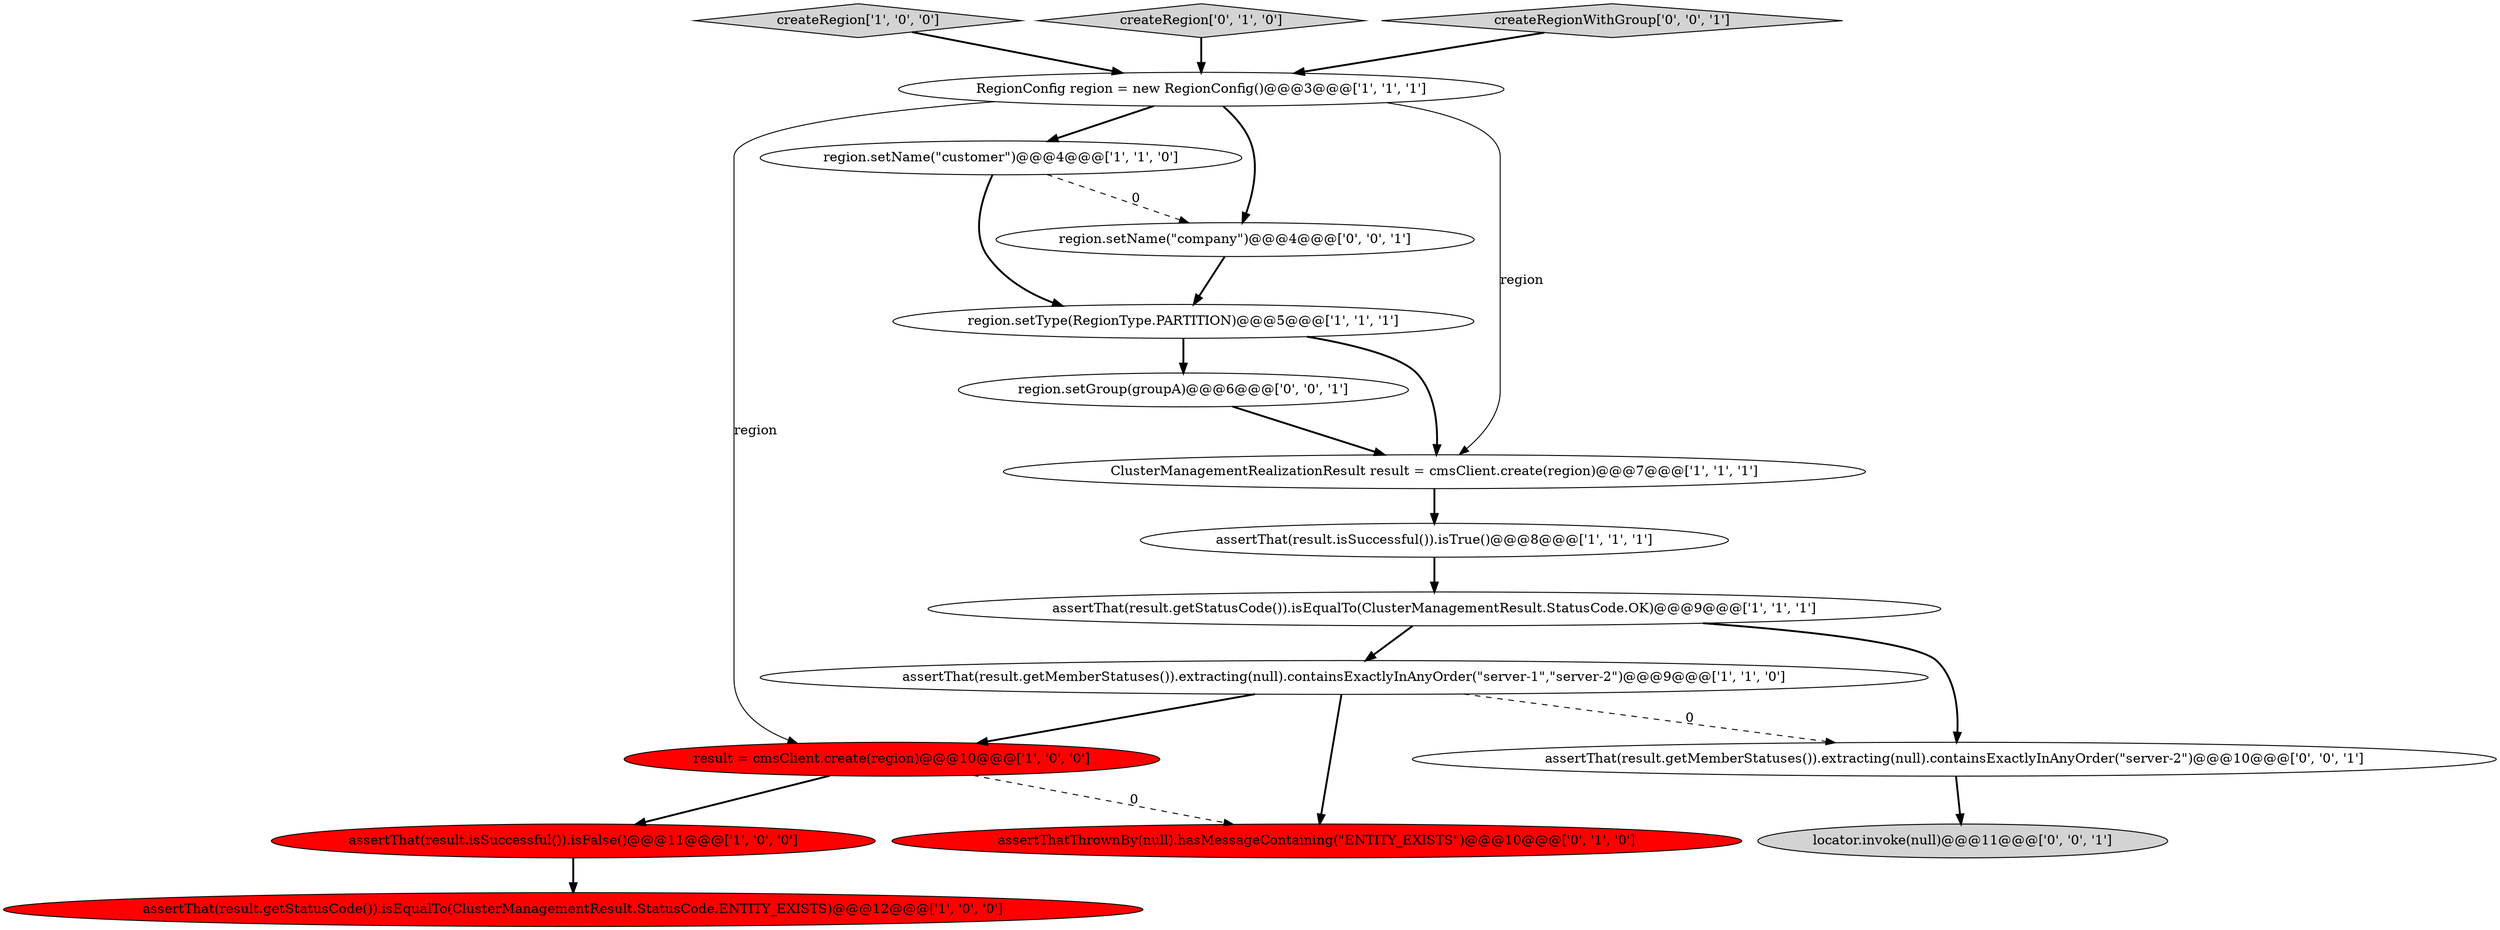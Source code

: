 digraph {
0 [style = filled, label = "result = cmsClient.create(region)@@@10@@@['1', '0', '0']", fillcolor = red, shape = ellipse image = "AAA1AAABBB1BBB"];
1 [style = filled, label = "createRegion['1', '0', '0']", fillcolor = lightgray, shape = diamond image = "AAA0AAABBB1BBB"];
8 [style = filled, label = "region.setName(\"customer\")@@@4@@@['1', '1', '0']", fillcolor = white, shape = ellipse image = "AAA0AAABBB1BBB"];
6 [style = filled, label = "assertThat(result.getStatusCode()).isEqualTo(ClusterManagementResult.StatusCode.OK)@@@9@@@['1', '1', '1']", fillcolor = white, shape = ellipse image = "AAA0AAABBB1BBB"];
14 [style = filled, label = "region.setGroup(groupA)@@@6@@@['0', '0', '1']", fillcolor = white, shape = ellipse image = "AAA0AAABBB3BBB"];
10 [style = filled, label = "assertThat(result.isSuccessful()).isTrue()@@@8@@@['1', '1', '1']", fillcolor = white, shape = ellipse image = "AAA0AAABBB1BBB"];
12 [style = filled, label = "createRegion['0', '1', '0']", fillcolor = lightgray, shape = diamond image = "AAA0AAABBB2BBB"];
13 [style = filled, label = "locator.invoke(null)@@@11@@@['0', '0', '1']", fillcolor = lightgray, shape = ellipse image = "AAA0AAABBB3BBB"];
7 [style = filled, label = "region.setType(RegionType.PARTITION)@@@5@@@['1', '1', '1']", fillcolor = white, shape = ellipse image = "AAA0AAABBB1BBB"];
2 [style = filled, label = "RegionConfig region = new RegionConfig()@@@3@@@['1', '1', '1']", fillcolor = white, shape = ellipse image = "AAA0AAABBB1BBB"];
16 [style = filled, label = "region.setName(\"company\")@@@4@@@['0', '0', '1']", fillcolor = white, shape = ellipse image = "AAA0AAABBB3BBB"];
17 [style = filled, label = "createRegionWithGroup['0', '0', '1']", fillcolor = lightgray, shape = diamond image = "AAA0AAABBB3BBB"];
11 [style = filled, label = "assertThatThrownBy(null).hasMessageContaining(\"ENTITY_EXISTS\")@@@10@@@['0', '1', '0']", fillcolor = red, shape = ellipse image = "AAA1AAABBB2BBB"];
15 [style = filled, label = "assertThat(result.getMemberStatuses()).extracting(null).containsExactlyInAnyOrder(\"server-2\")@@@10@@@['0', '0', '1']", fillcolor = white, shape = ellipse image = "AAA0AAABBB3BBB"];
5 [style = filled, label = "ClusterManagementRealizationResult result = cmsClient.create(region)@@@7@@@['1', '1', '1']", fillcolor = white, shape = ellipse image = "AAA0AAABBB1BBB"];
4 [style = filled, label = "assertThat(result.getStatusCode()).isEqualTo(ClusterManagementResult.StatusCode.ENTITY_EXISTS)@@@12@@@['1', '0', '0']", fillcolor = red, shape = ellipse image = "AAA1AAABBB1BBB"];
9 [style = filled, label = "assertThat(result.getMemberStatuses()).extracting(null).containsExactlyInAnyOrder(\"server-1\",\"server-2\")@@@9@@@['1', '1', '0']", fillcolor = white, shape = ellipse image = "AAA0AAABBB1BBB"];
3 [style = filled, label = "assertThat(result.isSuccessful()).isFalse()@@@11@@@['1', '0', '0']", fillcolor = red, shape = ellipse image = "AAA1AAABBB1BBB"];
0->3 [style = bold, label=""];
5->10 [style = bold, label=""];
8->16 [style = dashed, label="0"];
15->13 [style = bold, label=""];
9->0 [style = bold, label=""];
9->11 [style = bold, label=""];
16->7 [style = bold, label=""];
2->5 [style = solid, label="region"];
0->11 [style = dashed, label="0"];
3->4 [style = bold, label=""];
10->6 [style = bold, label=""];
6->15 [style = bold, label=""];
8->7 [style = bold, label=""];
7->14 [style = bold, label=""];
12->2 [style = bold, label=""];
7->5 [style = bold, label=""];
2->0 [style = solid, label="region"];
17->2 [style = bold, label=""];
1->2 [style = bold, label=""];
6->9 [style = bold, label=""];
2->8 [style = bold, label=""];
9->15 [style = dashed, label="0"];
14->5 [style = bold, label=""];
2->16 [style = bold, label=""];
}
